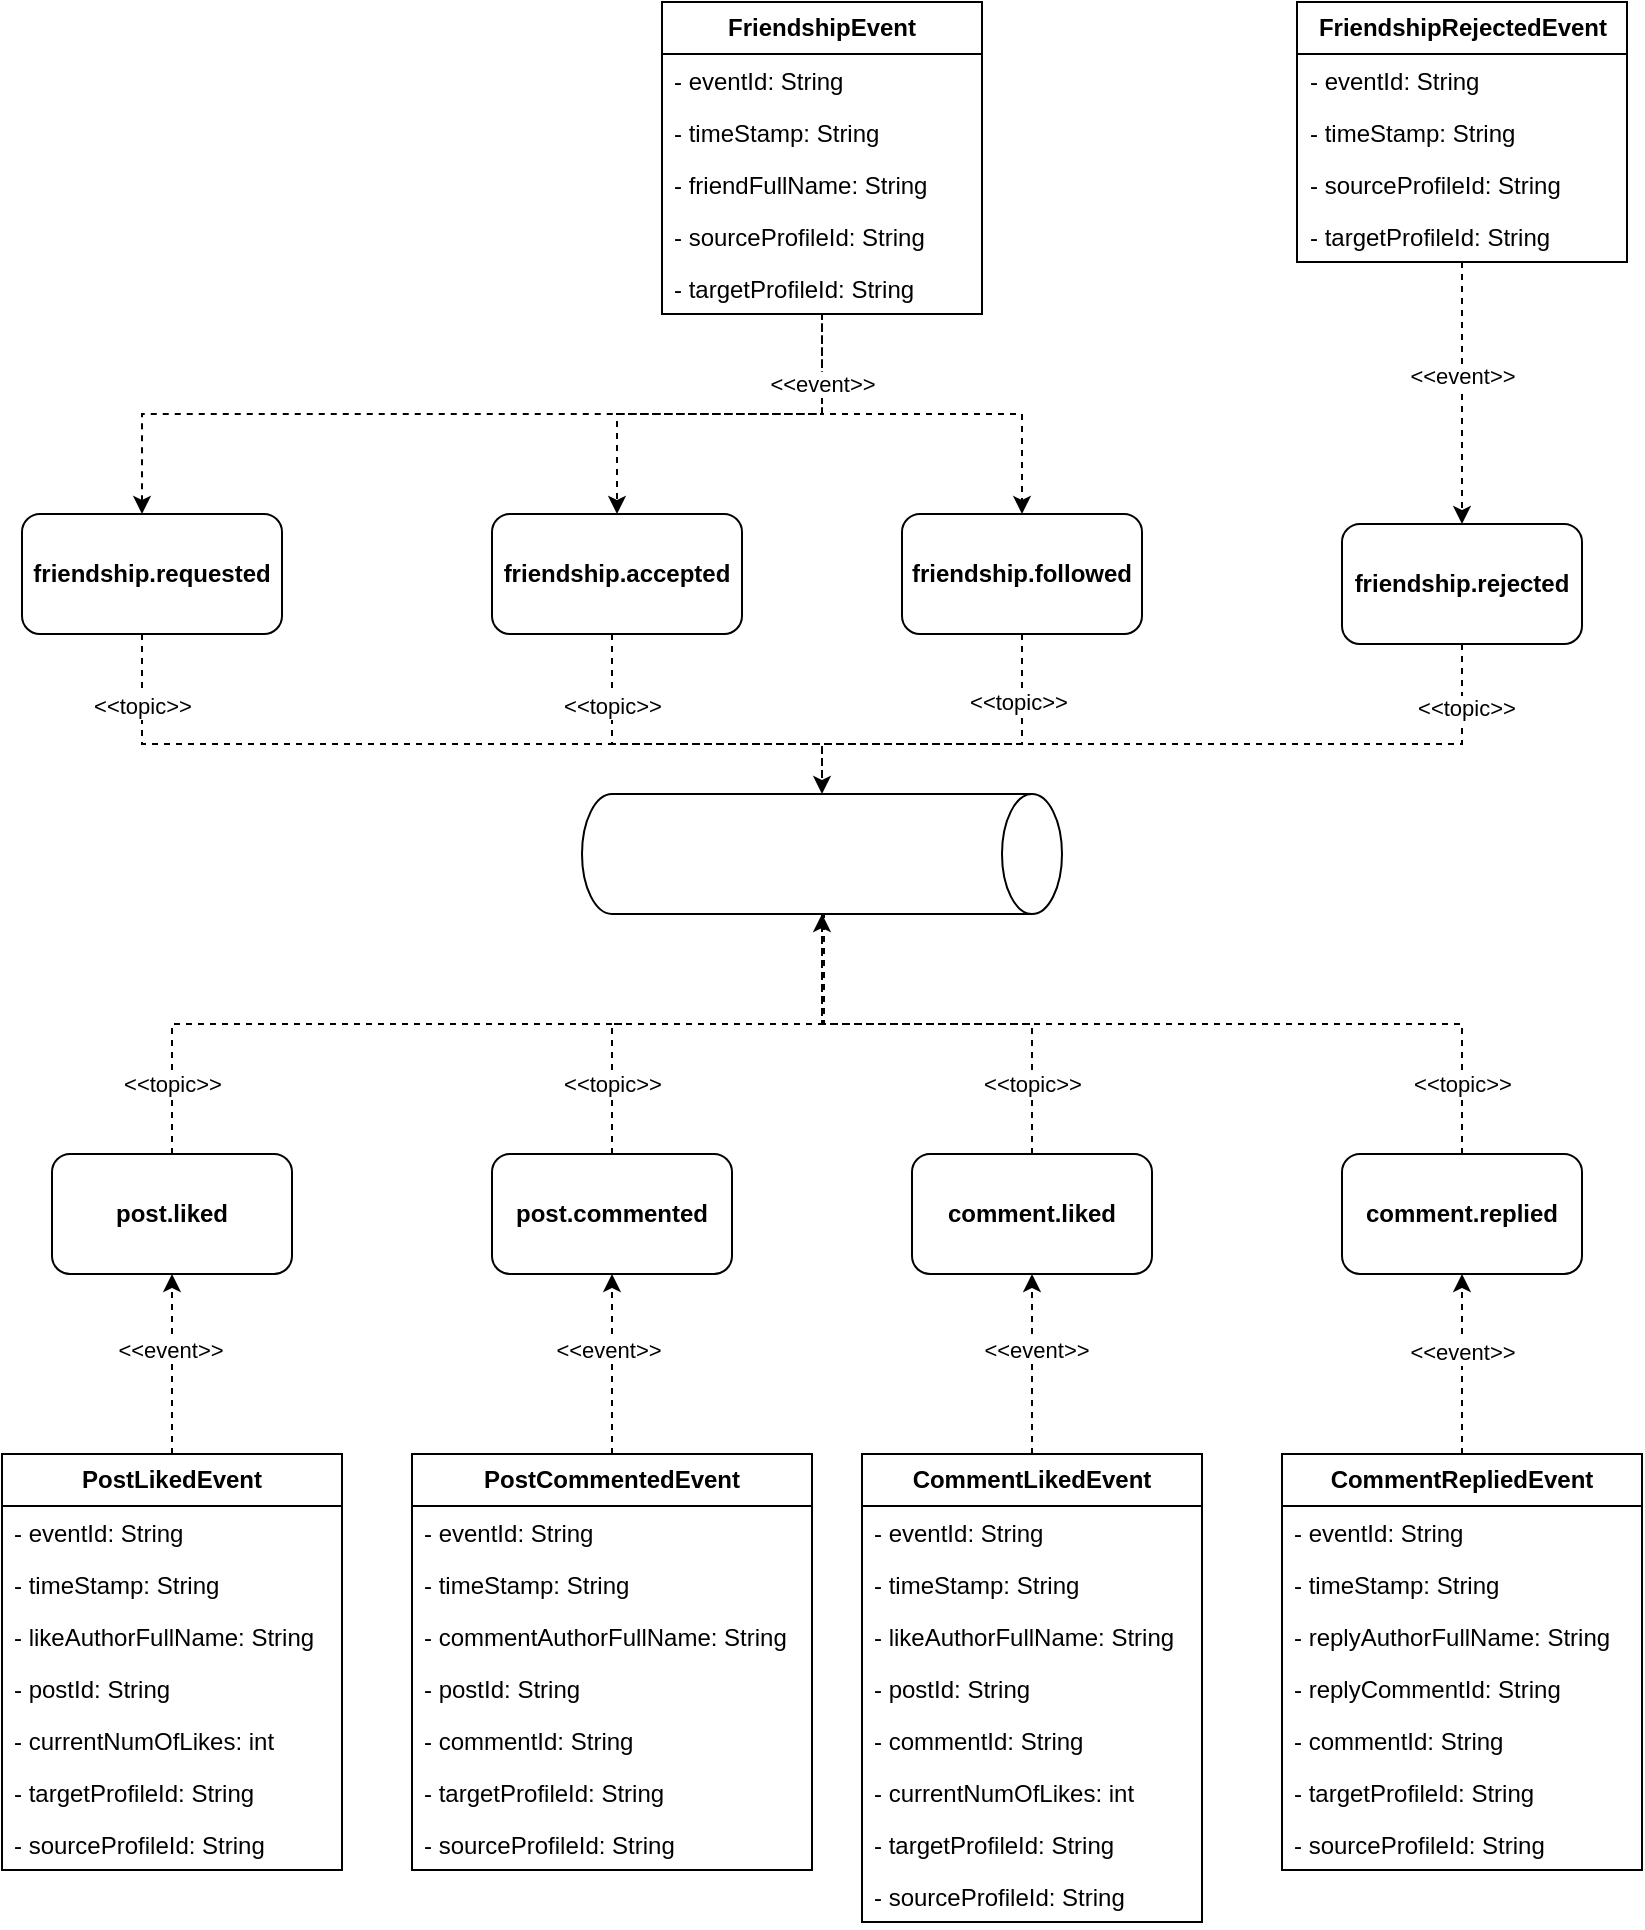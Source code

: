 <mxfile version="24.7.17">
  <diagram name="Page-1" id="SWG2j3Kry0sIT1qbYu7V">
    <mxGraphModel dx="1232" dy="1151" grid="1" gridSize="10" guides="1" tooltips="1" connect="1" arrows="1" fold="1" page="1" pageScale="1" pageWidth="850" pageHeight="1100" math="0" shadow="0">
      <root>
        <mxCell id="0" />
        <mxCell id="1" parent="0" />
        <mxCell id="0Iq2r7-u72RE_xHT1Mbm-3" value="" style="group" parent="1" vertex="1" connectable="0">
          <mxGeometry x="310" y="405" width="240" height="60" as="geometry" />
        </mxCell>
        <mxCell id="0Iq2r7-u72RE_xHT1Mbm-1" value="" style="shape=cylinder3;whiteSpace=wrap;html=1;boundedLbl=1;backgroundOutline=1;size=15;direction=south;" parent="0Iq2r7-u72RE_xHT1Mbm-3" vertex="1">
          <mxGeometry width="240" height="60" as="geometry" />
        </mxCell>
        <mxCell id="0Iq2r7-u72RE_xHT1Mbm-2" value="" style="shape=image;verticalLabelPosition=bottom;labelBackgroundColor=default;verticalAlign=top;aspect=fixed;imageAspect=0;image=https://www.ovhcloud.com/sites/default/files/styles/text_media_horizontal/public/2021-09/ECX-1909_Hero_Kafka_600x400%402x-1.png;" parent="0Iq2r7-u72RE_xHT1Mbm-3" vertex="1">
          <mxGeometry x="50" y="5" width="129.29" height="50" as="geometry" />
        </mxCell>
        <mxCell id="0Iq2r7-u72RE_xHT1Mbm-4" value="&lt;b&gt;post.liked&lt;/b&gt;" style="rounded=1;whiteSpace=wrap;html=1;" parent="1" vertex="1">
          <mxGeometry x="45" y="585" width="120" height="60" as="geometry" />
        </mxCell>
        <mxCell id="0Iq2r7-u72RE_xHT1Mbm-5" value="&lt;b&gt;post.commented&lt;/b&gt;" style="rounded=1;whiteSpace=wrap;html=1;" parent="1" vertex="1">
          <mxGeometry x="265" y="585" width="120" height="60" as="geometry" />
        </mxCell>
        <mxCell id="0Iq2r7-u72RE_xHT1Mbm-6" value="&lt;b&gt;comment.liked&lt;/b&gt;" style="rounded=1;whiteSpace=wrap;html=1;" parent="1" vertex="1">
          <mxGeometry x="475" y="585" width="120" height="60" as="geometry" />
        </mxCell>
        <mxCell id="0Iq2r7-u72RE_xHT1Mbm-7" value="&lt;b&gt;comment.replied&lt;/b&gt;" style="rounded=1;whiteSpace=wrap;html=1;" parent="1" vertex="1">
          <mxGeometry x="690" y="585" width="120" height="60" as="geometry" />
        </mxCell>
        <mxCell id="0Iq2r7-u72RE_xHT1Mbm-100" style="edgeStyle=orthogonalEdgeStyle;rounded=0;orthogonalLoop=1;jettySize=auto;html=1;entryX=0.5;entryY=1;entryDx=0;entryDy=0;endArrow=none;endFill=0;dashed=1;startArrow=classic;startFill=1;" parent="1" source="0Iq2r7-u72RE_xHT1Mbm-8" target="0Iq2r7-u72RE_xHT1Mbm-42" edge="1">
          <mxGeometry relative="1" as="geometry">
            <Array as="points">
              <mxPoint x="90" y="215" />
              <mxPoint x="430" y="215" />
            </Array>
          </mxGeometry>
        </mxCell>
        <mxCell id="0Iq2r7-u72RE_xHT1Mbm-8" value="&lt;b&gt;friendship.requested&lt;/b&gt;" style="rounded=1;whiteSpace=wrap;html=1;" parent="1" vertex="1">
          <mxGeometry x="30" y="265" width="130" height="60" as="geometry" />
        </mxCell>
        <mxCell id="0Iq2r7-u72RE_xHT1Mbm-9" value="&lt;b&gt;friendship.accepted&lt;/b&gt;" style="rounded=1;whiteSpace=wrap;html=1;" parent="1" vertex="1">
          <mxGeometry x="265" y="265" width="125" height="60" as="geometry" />
        </mxCell>
        <mxCell id="0Iq2r7-u72RE_xHT1Mbm-10" value="&lt;b&gt;friendship.followed&lt;/b&gt;" style="rounded=1;whiteSpace=wrap;html=1;" parent="1" vertex="1">
          <mxGeometry x="470" y="265" width="120" height="60" as="geometry" />
        </mxCell>
        <mxCell id="0Iq2r7-u72RE_xHT1Mbm-11" style="edgeStyle=orthogonalEdgeStyle;rounded=0;orthogonalLoop=1;jettySize=auto;html=1;endArrow=none;endFill=0;dashed=1;" parent="1" source="0Iq2r7-u72RE_xHT1Mbm-8" edge="1">
          <mxGeometry relative="1" as="geometry">
            <mxPoint x="430" y="405" as="targetPoint" />
            <Array as="points">
              <mxPoint x="90" y="380" />
              <mxPoint x="430" y="380" />
              <mxPoint x="430" y="405" />
            </Array>
          </mxGeometry>
        </mxCell>
        <mxCell id="0Iq2r7-u72RE_xHT1Mbm-54" value="&amp;lt;&amp;lt;topic&amp;gt;&amp;gt;" style="edgeLabel;html=1;align=center;verticalAlign=middle;resizable=0;points=[];" parent="0Iq2r7-u72RE_xHT1Mbm-11" vertex="1" connectable="0">
          <mxGeometry x="-0.76" y="-2" relative="1" as="geometry">
            <mxPoint x="2" y="-15" as="offset" />
          </mxGeometry>
        </mxCell>
        <mxCell id="0Iq2r7-u72RE_xHT1Mbm-12" style="edgeStyle=orthogonalEdgeStyle;rounded=0;orthogonalLoop=1;jettySize=auto;html=1;entryX=0;entryY=0.5;entryDx=0;entryDy=0;entryPerimeter=0;endArrow=none;endFill=0;dashed=1;" parent="1" source="0Iq2r7-u72RE_xHT1Mbm-9" target="0Iq2r7-u72RE_xHT1Mbm-1" edge="1">
          <mxGeometry relative="1" as="geometry">
            <Array as="points">
              <mxPoint x="325" y="380" />
              <mxPoint x="430" y="380" />
            </Array>
          </mxGeometry>
        </mxCell>
        <mxCell id="0Iq2r7-u72RE_xHT1Mbm-55" value="&amp;lt;&amp;lt;topic&amp;gt;&amp;gt;" style="edgeLabel;html=1;align=center;verticalAlign=middle;resizable=0;points=[];" parent="0Iq2r7-u72RE_xHT1Mbm-12" vertex="1" connectable="0">
          <mxGeometry x="-0.575" y="1" relative="1" as="geometry">
            <mxPoint x="-1" y="-4" as="offset" />
          </mxGeometry>
        </mxCell>
        <mxCell id="0Iq2r7-u72RE_xHT1Mbm-13" style="edgeStyle=orthogonalEdgeStyle;rounded=0;orthogonalLoop=1;jettySize=auto;html=1;entryX=0;entryY=0;entryDx=0;entryDy=15;entryPerimeter=0;endArrow=none;endFill=0;dashed=1;" parent="1" source="0Iq2r7-u72RE_xHT1Mbm-10" target="0Iq2r7-u72RE_xHT1Mbm-1" edge="1">
          <mxGeometry relative="1" as="geometry">
            <Array as="points">
              <mxPoint x="530" y="380" />
              <mxPoint x="430" y="380" />
              <mxPoint x="430" y="405" />
            </Array>
          </mxGeometry>
        </mxCell>
        <mxCell id="0Iq2r7-u72RE_xHT1Mbm-56" value="&amp;lt;&amp;lt;topic&amp;gt;&amp;gt;" style="edgeLabel;html=1;align=center;verticalAlign=middle;resizable=0;points=[];" parent="0Iq2r7-u72RE_xHT1Mbm-13" vertex="1" connectable="0">
          <mxGeometry x="-0.76" y="-2" relative="1" as="geometry">
            <mxPoint as="offset" />
          </mxGeometry>
        </mxCell>
        <mxCell id="0Iq2r7-u72RE_xHT1Mbm-14" style="edgeStyle=orthogonalEdgeStyle;rounded=0;orthogonalLoop=1;jettySize=auto;html=1;endArrow=none;endFill=0;dashed=1;" parent="1" source="0Iq2r7-u72RE_xHT1Mbm-4" edge="1">
          <mxGeometry relative="1" as="geometry">
            <mxPoint x="330" y="520" as="targetPoint" />
            <Array as="points">
              <mxPoint x="105" y="520" />
            </Array>
          </mxGeometry>
        </mxCell>
        <mxCell id="0Iq2r7-u72RE_xHT1Mbm-23" value="&amp;lt;&amp;lt;topic&amp;gt;&amp;gt;" style="edgeLabel;html=1;align=center;verticalAlign=middle;resizable=0;points=[];" parent="0Iq2r7-u72RE_xHT1Mbm-14" vertex="1" connectable="0">
          <mxGeometry x="-0.076" y="1" relative="1" as="geometry">
            <mxPoint x="-69" y="31" as="offset" />
          </mxGeometry>
        </mxCell>
        <mxCell id="0Iq2r7-u72RE_xHT1Mbm-15" style="edgeStyle=orthogonalEdgeStyle;rounded=0;orthogonalLoop=1;jettySize=auto;html=1;endArrow=none;endFill=0;dashed=1;entryX=1;entryY=0.5;entryDx=0;entryDy=0;entryPerimeter=0;" parent="1" source="0Iq2r7-u72RE_xHT1Mbm-5" target="0Iq2r7-u72RE_xHT1Mbm-1" edge="1">
          <mxGeometry relative="1" as="geometry">
            <mxPoint x="420" y="470" as="targetPoint" />
            <Array as="points">
              <mxPoint x="325" y="520" />
              <mxPoint x="430" y="520" />
            </Array>
          </mxGeometry>
        </mxCell>
        <mxCell id="0Iq2r7-u72RE_xHT1Mbm-26" value="&amp;lt;&amp;lt;topic&amp;gt;&amp;gt;" style="edgeLabel;html=1;align=center;verticalAlign=middle;resizable=0;points=[];" parent="0Iq2r7-u72RE_xHT1Mbm-15" vertex="1" connectable="0">
          <mxGeometry x="-0.012" y="-3" relative="1" as="geometry">
            <mxPoint x="-46" y="27" as="offset" />
          </mxGeometry>
        </mxCell>
        <mxCell id="0Iq2r7-u72RE_xHT1Mbm-16" style="edgeStyle=orthogonalEdgeStyle;rounded=0;orthogonalLoop=1;jettySize=auto;html=1;endArrow=none;endFill=0;dashed=1;" parent="1" source="0Iq2r7-u72RE_xHT1Mbm-6" edge="1">
          <mxGeometry relative="1" as="geometry">
            <mxPoint x="430" y="465" as="targetPoint" />
            <Array as="points">
              <mxPoint x="535" y="520" />
              <mxPoint x="431" y="520" />
            </Array>
          </mxGeometry>
        </mxCell>
        <mxCell id="0Iq2r7-u72RE_xHT1Mbm-27" value="&amp;lt;&amp;lt;topic&amp;gt;&amp;gt;" style="edgeLabel;html=1;align=center;verticalAlign=middle;resizable=0;points=[];" parent="0Iq2r7-u72RE_xHT1Mbm-16" vertex="1" connectable="0">
          <mxGeometry x="-0.185" y="1" relative="1" as="geometry">
            <mxPoint x="26" y="29" as="offset" />
          </mxGeometry>
        </mxCell>
        <mxCell id="0Iq2r7-u72RE_xHT1Mbm-17" style="edgeStyle=orthogonalEdgeStyle;rounded=0;orthogonalLoop=1;jettySize=auto;html=1;entryX=1;entryY=0.5;entryDx=0;entryDy=0;entryPerimeter=0;endArrow=classic;endFill=1;dashed=1;" parent="1" source="0Iq2r7-u72RE_xHT1Mbm-7" target="0Iq2r7-u72RE_xHT1Mbm-1" edge="1">
          <mxGeometry relative="1" as="geometry">
            <Array as="points">
              <mxPoint x="750" y="520" />
              <mxPoint x="430" y="520" />
            </Array>
          </mxGeometry>
        </mxCell>
        <mxCell id="0Iq2r7-u72RE_xHT1Mbm-29" value="&amp;lt;&amp;lt;topic&amp;gt;&amp;gt;" style="edgeLabel;html=1;align=center;verticalAlign=middle;resizable=0;points=[];" parent="0Iq2r7-u72RE_xHT1Mbm-17" vertex="1" connectable="0">
          <mxGeometry x="0.123" y="-3" relative="1" as="geometry">
            <mxPoint x="182" y="33" as="offset" />
          </mxGeometry>
        </mxCell>
        <mxCell id="0Iq2r7-u72RE_xHT1Mbm-83" style="edgeStyle=orthogonalEdgeStyle;rounded=0;orthogonalLoop=1;jettySize=auto;html=1;entryX=0.5;entryY=1;entryDx=0;entryDy=0;dashed=1;" parent="1" source="0Iq2r7-u72RE_xHT1Mbm-18" target="0Iq2r7-u72RE_xHT1Mbm-4" edge="1">
          <mxGeometry relative="1" as="geometry" />
        </mxCell>
        <mxCell id="0Iq2r7-u72RE_xHT1Mbm-107" value="&amp;lt;&amp;lt;event&amp;gt;&amp;gt;" style="edgeLabel;html=1;align=center;verticalAlign=middle;resizable=0;points=[];" parent="0Iq2r7-u72RE_xHT1Mbm-83" vertex="1" connectable="0">
          <mxGeometry x="0.156" y="1" relative="1" as="geometry">
            <mxPoint as="offset" />
          </mxGeometry>
        </mxCell>
        <object label="&lt;b&gt;PostLikedEvent&lt;/b&gt;" id="0Iq2r7-u72RE_xHT1Mbm-18">
          <mxCell style="swimlane;fontStyle=0;childLayout=stackLayout;horizontal=1;startSize=26;fillColor=none;horizontalStack=0;resizeParent=1;resizeParentMax=0;resizeLast=0;collapsible=1;marginBottom=0;whiteSpace=wrap;html=1;points=[[0,0,0,0,0],[0,0.25,0,0,0],[0,0.5,0,0,0],[0,0.75,0,0,0],[0,1,0,0,0],[0.25,0,0,0,0],[0.25,1,0,0,0],[0.5,0,0,0,0],[0.5,1,0,0,0],[0.75,0,0,0,0],[0.75,1,0,0,0],[1,0,0,0,0],[1,0.25,0,0,0],[1,0.5,0,0,0],[1,0.75,0,0,0],[1,1,0,0,0]];" parent="1" vertex="1">
            <mxGeometry x="20" y="735" width="170" height="208" as="geometry">
              <mxRectangle x="130" y="570" width="120" height="30" as="alternateBounds" />
            </mxGeometry>
          </mxCell>
        </object>
        <mxCell id="0Iq2r7-u72RE_xHT1Mbm-19" value="- eventId: String" style="text;strokeColor=none;fillColor=none;align=left;verticalAlign=top;spacingLeft=4;spacingRight=4;overflow=hidden;rotatable=0;points=[[0,0.5],[1,0.5]];portConstraint=eastwest;whiteSpace=wrap;html=1;" parent="0Iq2r7-u72RE_xHT1Mbm-18" vertex="1">
          <mxGeometry y="26" width="170" height="26" as="geometry" />
        </mxCell>
        <mxCell id="0Iq2r7-u72RE_xHT1Mbm-74" value="- timeStamp: String" style="text;strokeColor=none;fillColor=none;align=left;verticalAlign=top;spacingLeft=4;spacingRight=4;overflow=hidden;rotatable=0;points=[[0,0.5],[1,0.5]];portConstraint=eastwest;whiteSpace=wrap;html=1;" parent="0Iq2r7-u72RE_xHT1Mbm-18" vertex="1">
          <mxGeometry y="52" width="170" height="26" as="geometry" />
        </mxCell>
        <mxCell id="0Iq2r7-u72RE_xHT1Mbm-20" value="- likeAuthorFullName: String" style="text;strokeColor=none;fillColor=none;align=left;verticalAlign=top;spacingLeft=4;spacingRight=4;overflow=hidden;rotatable=0;points=[[0,0.5],[1,0.5]];portConstraint=eastwest;whiteSpace=wrap;html=1;" parent="0Iq2r7-u72RE_xHT1Mbm-18" vertex="1">
          <mxGeometry y="78" width="170" height="26" as="geometry" />
        </mxCell>
        <mxCell id="0Iq2r7-u72RE_xHT1Mbm-21" value="- postId: String" style="text;strokeColor=none;fillColor=none;align=left;verticalAlign=top;spacingLeft=4;spacingRight=4;overflow=hidden;rotatable=0;points=[[0,0.5],[1,0.5]];portConstraint=eastwest;whiteSpace=wrap;html=1;" parent="0Iq2r7-u72RE_xHT1Mbm-18" vertex="1">
          <mxGeometry y="104" width="170" height="26" as="geometry" />
        </mxCell>
        <mxCell id="0Iq2r7-u72RE_xHT1Mbm-68" value="- currentNumOfLikes: int" style="text;strokeColor=none;fillColor=none;align=left;verticalAlign=top;spacingLeft=4;spacingRight=4;overflow=hidden;rotatable=0;points=[[0,0.5],[1,0.5]];portConstraint=eastwest;whiteSpace=wrap;html=1;" parent="0Iq2r7-u72RE_xHT1Mbm-18" vertex="1">
          <mxGeometry y="130" width="170" height="26" as="geometry" />
        </mxCell>
        <mxCell id="0Iq2r7-u72RE_xHT1Mbm-93" value="- targetProfileId: String" style="text;strokeColor=none;fillColor=none;align=left;verticalAlign=top;spacingLeft=4;spacingRight=4;overflow=hidden;rotatable=0;points=[[0,0.5],[1,0.5]];portConstraint=eastwest;whiteSpace=wrap;html=1;" parent="0Iq2r7-u72RE_xHT1Mbm-18" vertex="1">
          <mxGeometry y="156" width="170" height="26" as="geometry" />
        </mxCell>
        <mxCell id="KRW-J1CEuCVq8DSH6Rxf-1" value="- sourceProfileId: String" style="text;strokeColor=none;fillColor=none;align=left;verticalAlign=top;spacingLeft=4;spacingRight=4;overflow=hidden;rotatable=0;points=[[0,0.5],[1,0.5]];portConstraint=eastwest;whiteSpace=wrap;html=1;" parent="0Iq2r7-u72RE_xHT1Mbm-18" vertex="1">
          <mxGeometry y="182" width="170" height="26" as="geometry" />
        </mxCell>
        <mxCell id="0Iq2r7-u72RE_xHT1Mbm-84" style="edgeStyle=orthogonalEdgeStyle;rounded=0;orthogonalLoop=1;jettySize=auto;html=1;entryX=0.5;entryY=1;entryDx=0;entryDy=0;dashed=1;" parent="1" source="0Iq2r7-u72RE_xHT1Mbm-30" target="0Iq2r7-u72RE_xHT1Mbm-5" edge="1">
          <mxGeometry relative="1" as="geometry" />
        </mxCell>
        <mxCell id="0Iq2r7-u72RE_xHT1Mbm-108" value="&amp;lt;&amp;lt;event&amp;gt;&amp;gt;" style="edgeLabel;html=1;align=center;verticalAlign=middle;resizable=0;points=[];" parent="0Iq2r7-u72RE_xHT1Mbm-84" vertex="1" connectable="0">
          <mxGeometry x="0.156" y="2" relative="1" as="geometry">
            <mxPoint as="offset" />
          </mxGeometry>
        </mxCell>
        <mxCell id="0Iq2r7-u72RE_xHT1Mbm-30" value="&lt;b&gt;PostCommentedEvent&lt;/b&gt;" style="swimlane;fontStyle=0;childLayout=stackLayout;horizontal=1;startSize=26;fillColor=none;horizontalStack=0;resizeParent=1;resizeParentMax=0;resizeLast=0;collapsible=1;marginBottom=0;whiteSpace=wrap;html=1;" parent="1" vertex="1">
          <mxGeometry x="225" y="735" width="200" height="208" as="geometry" />
        </mxCell>
        <mxCell id="0Iq2r7-u72RE_xHT1Mbm-31" value="- eventId: String" style="text;strokeColor=none;fillColor=none;align=left;verticalAlign=top;spacingLeft=4;spacingRight=4;overflow=hidden;rotatable=0;points=[[0,0.5],[1,0.5]];portConstraint=eastwest;whiteSpace=wrap;html=1;" parent="0Iq2r7-u72RE_xHT1Mbm-30" vertex="1">
          <mxGeometry y="26" width="200" height="26" as="geometry" />
        </mxCell>
        <mxCell id="0Iq2r7-u72RE_xHT1Mbm-76" value="- timeStamp: String" style="text;strokeColor=none;fillColor=none;align=left;verticalAlign=top;spacingLeft=4;spacingRight=4;overflow=hidden;rotatable=0;points=[[0,0.5],[1,0.5]];portConstraint=eastwest;whiteSpace=wrap;html=1;" parent="0Iq2r7-u72RE_xHT1Mbm-30" vertex="1">
          <mxGeometry y="52" width="200" height="26" as="geometry" />
        </mxCell>
        <mxCell id="0Iq2r7-u72RE_xHT1Mbm-32" value="- commentAuthorFullName: String" style="text;strokeColor=none;fillColor=none;align=left;verticalAlign=top;spacingLeft=4;spacingRight=4;overflow=hidden;rotatable=0;points=[[0,0.5],[1,0.5]];portConstraint=eastwest;whiteSpace=wrap;html=1;" parent="0Iq2r7-u72RE_xHT1Mbm-30" vertex="1">
          <mxGeometry y="78" width="200" height="26" as="geometry" />
        </mxCell>
        <mxCell id="0Iq2r7-u72RE_xHT1Mbm-70" value="- postId: String" style="text;strokeColor=none;fillColor=none;align=left;verticalAlign=top;spacingLeft=4;spacingRight=4;overflow=hidden;rotatable=0;points=[[0,0.5],[1,0.5]];portConstraint=eastwest;whiteSpace=wrap;html=1;" parent="0Iq2r7-u72RE_xHT1Mbm-30" vertex="1">
          <mxGeometry y="104" width="200" height="26" as="geometry" />
        </mxCell>
        <mxCell id="0Iq2r7-u72RE_xHT1Mbm-33" value="- commentId: String" style="text;strokeColor=none;fillColor=none;align=left;verticalAlign=top;spacingLeft=4;spacingRight=4;overflow=hidden;rotatable=0;points=[[0,0.5],[1,0.5]];portConstraint=eastwest;whiteSpace=wrap;html=1;" parent="0Iq2r7-u72RE_xHT1Mbm-30" vertex="1">
          <mxGeometry y="130" width="200" height="26" as="geometry" />
        </mxCell>
        <mxCell id="0Iq2r7-u72RE_xHT1Mbm-94" value="- targetProfileId: String" style="text;strokeColor=none;fillColor=none;align=left;verticalAlign=top;spacingLeft=4;spacingRight=4;overflow=hidden;rotatable=0;points=[[0,0.5],[1,0.5]];portConstraint=eastwest;whiteSpace=wrap;html=1;" parent="0Iq2r7-u72RE_xHT1Mbm-30" vertex="1">
          <mxGeometry y="156" width="200" height="26" as="geometry" />
        </mxCell>
        <mxCell id="KRW-J1CEuCVq8DSH6Rxf-2" value="- sourceProfileId: String" style="text;strokeColor=none;fillColor=none;align=left;verticalAlign=top;spacingLeft=4;spacingRight=4;overflow=hidden;rotatable=0;points=[[0,0.5],[1,0.5]];portConstraint=eastwest;whiteSpace=wrap;html=1;" parent="0Iq2r7-u72RE_xHT1Mbm-30" vertex="1">
          <mxGeometry y="182" width="200" height="26" as="geometry" />
        </mxCell>
        <mxCell id="0Iq2r7-u72RE_xHT1Mbm-87" style="edgeStyle=orthogonalEdgeStyle;rounded=0;orthogonalLoop=1;jettySize=auto;html=1;entryX=0.5;entryY=1;entryDx=0;entryDy=0;dashed=1;" parent="1" source="0Iq2r7-u72RE_xHT1Mbm-34" target="0Iq2r7-u72RE_xHT1Mbm-6" edge="1">
          <mxGeometry relative="1" as="geometry" />
        </mxCell>
        <mxCell id="0Iq2r7-u72RE_xHT1Mbm-109" value="&amp;lt;&amp;lt;event&amp;gt;&amp;gt;" style="edgeLabel;html=1;align=center;verticalAlign=middle;resizable=0;points=[];" parent="0Iq2r7-u72RE_xHT1Mbm-87" vertex="1" connectable="0">
          <mxGeometry x="0.156" y="-2" relative="1" as="geometry">
            <mxPoint as="offset" />
          </mxGeometry>
        </mxCell>
        <mxCell id="0Iq2r7-u72RE_xHT1Mbm-34" value="&lt;b&gt;CommentLikedEvent&lt;/b&gt;" style="swimlane;fontStyle=0;childLayout=stackLayout;horizontal=1;startSize=26;fillColor=none;horizontalStack=0;resizeParent=1;resizeParentMax=0;resizeLast=0;collapsible=1;marginBottom=0;whiteSpace=wrap;html=1;" parent="1" vertex="1">
          <mxGeometry x="450" y="735" width="170" height="234" as="geometry" />
        </mxCell>
        <mxCell id="0Iq2r7-u72RE_xHT1Mbm-35" value="- eventId: String" style="text;strokeColor=none;fillColor=none;align=left;verticalAlign=top;spacingLeft=4;spacingRight=4;overflow=hidden;rotatable=0;points=[[0,0.5],[1,0.5]];portConstraint=eastwest;whiteSpace=wrap;html=1;" parent="0Iq2r7-u72RE_xHT1Mbm-34" vertex="1">
          <mxGeometry y="26" width="170" height="26" as="geometry" />
        </mxCell>
        <mxCell id="0Iq2r7-u72RE_xHT1Mbm-77" value="- timeStamp: String" style="text;strokeColor=none;fillColor=none;align=left;verticalAlign=top;spacingLeft=4;spacingRight=4;overflow=hidden;rotatable=0;points=[[0,0.5],[1,0.5]];portConstraint=eastwest;whiteSpace=wrap;html=1;" parent="0Iq2r7-u72RE_xHT1Mbm-34" vertex="1">
          <mxGeometry y="52" width="170" height="26" as="geometry" />
        </mxCell>
        <mxCell id="0Iq2r7-u72RE_xHT1Mbm-36" value="- likeAuthorFullName: String" style="text;strokeColor=none;fillColor=none;align=left;verticalAlign=top;spacingLeft=4;spacingRight=4;overflow=hidden;rotatable=0;points=[[0,0.5],[1,0.5]];portConstraint=eastwest;whiteSpace=wrap;html=1;" parent="0Iq2r7-u72RE_xHT1Mbm-34" vertex="1">
          <mxGeometry y="78" width="170" height="26" as="geometry" />
        </mxCell>
        <mxCell id="0Iq2r7-u72RE_xHT1Mbm-72" value="- postId: String" style="text;strokeColor=none;fillColor=none;align=left;verticalAlign=top;spacingLeft=4;spacingRight=4;overflow=hidden;rotatable=0;points=[[0,0.5],[1,0.5]];portConstraint=eastwest;whiteSpace=wrap;html=1;" parent="0Iq2r7-u72RE_xHT1Mbm-34" vertex="1">
          <mxGeometry y="104" width="170" height="26" as="geometry" />
        </mxCell>
        <mxCell id="0Iq2r7-u72RE_xHT1Mbm-37" value="- commentId: String" style="text;strokeColor=none;fillColor=none;align=left;verticalAlign=top;spacingLeft=4;spacingRight=4;overflow=hidden;rotatable=0;points=[[0,0.5],[1,0.5]];portConstraint=eastwest;whiteSpace=wrap;html=1;" parent="0Iq2r7-u72RE_xHT1Mbm-34" vertex="1">
          <mxGeometry y="130" width="170" height="26" as="geometry" />
        </mxCell>
        <mxCell id="0Iq2r7-u72RE_xHT1Mbm-73" value="- currentNumOfLikes: int" style="text;strokeColor=none;fillColor=none;align=left;verticalAlign=top;spacingLeft=4;spacingRight=4;overflow=hidden;rotatable=0;points=[[0,0.5],[1,0.5]];portConstraint=eastwest;whiteSpace=wrap;html=1;" parent="0Iq2r7-u72RE_xHT1Mbm-34" vertex="1">
          <mxGeometry y="156" width="170" height="26" as="geometry" />
        </mxCell>
        <mxCell id="0Iq2r7-u72RE_xHT1Mbm-95" value="- targetProfileId: String" style="text;strokeColor=none;fillColor=none;align=left;verticalAlign=top;spacingLeft=4;spacingRight=4;overflow=hidden;rotatable=0;points=[[0,0.5],[1,0.5]];portConstraint=eastwest;whiteSpace=wrap;html=1;" parent="0Iq2r7-u72RE_xHT1Mbm-34" vertex="1">
          <mxGeometry y="182" width="170" height="26" as="geometry" />
        </mxCell>
        <mxCell id="KRW-J1CEuCVq8DSH6Rxf-3" value="- sourceProfileId: String" style="text;strokeColor=none;fillColor=none;align=left;verticalAlign=top;spacingLeft=4;spacingRight=4;overflow=hidden;rotatable=0;points=[[0,0.5],[1,0.5]];portConstraint=eastwest;whiteSpace=wrap;html=1;" parent="0Iq2r7-u72RE_xHT1Mbm-34" vertex="1">
          <mxGeometry y="208" width="170" height="26" as="geometry" />
        </mxCell>
        <mxCell id="0Iq2r7-u72RE_xHT1Mbm-86" style="edgeStyle=orthogonalEdgeStyle;rounded=0;orthogonalLoop=1;jettySize=auto;html=1;entryX=0.5;entryY=1;entryDx=0;entryDy=0;dashed=1;" parent="1" source="0Iq2r7-u72RE_xHT1Mbm-38" target="0Iq2r7-u72RE_xHT1Mbm-7" edge="1">
          <mxGeometry relative="1" as="geometry" />
        </mxCell>
        <mxCell id="0Iq2r7-u72RE_xHT1Mbm-110" value="&amp;lt;&amp;lt;event&amp;gt;&amp;gt;" style="edgeLabel;html=1;align=center;verticalAlign=middle;resizable=0;points=[];" parent="0Iq2r7-u72RE_xHT1Mbm-86" vertex="1" connectable="0">
          <mxGeometry x="0.133" relative="1" as="geometry">
            <mxPoint as="offset" />
          </mxGeometry>
        </mxCell>
        <mxCell id="0Iq2r7-u72RE_xHT1Mbm-38" value="&lt;b&gt;CommentRepliedEvent&lt;/b&gt;" style="swimlane;fontStyle=0;childLayout=stackLayout;horizontal=1;startSize=26;fillColor=none;horizontalStack=0;resizeParent=1;resizeParentMax=0;resizeLast=0;collapsible=1;marginBottom=0;whiteSpace=wrap;html=1;" parent="1" vertex="1">
          <mxGeometry x="660" y="735" width="180" height="208" as="geometry" />
        </mxCell>
        <mxCell id="0Iq2r7-u72RE_xHT1Mbm-39" value="- eventId: String" style="text;strokeColor=none;fillColor=none;align=left;verticalAlign=top;spacingLeft=4;spacingRight=4;overflow=hidden;rotatable=0;points=[[0,0.5],[1,0.5]];portConstraint=eastwest;whiteSpace=wrap;html=1;" parent="0Iq2r7-u72RE_xHT1Mbm-38" vertex="1">
          <mxGeometry y="26" width="180" height="26" as="geometry" />
        </mxCell>
        <mxCell id="0Iq2r7-u72RE_xHT1Mbm-82" value="- timeStamp: String" style="text;strokeColor=none;fillColor=none;align=left;verticalAlign=top;spacingLeft=4;spacingRight=4;overflow=hidden;rotatable=0;points=[[0,0.5],[1,0.5]];portConstraint=eastwest;whiteSpace=wrap;html=1;" parent="0Iq2r7-u72RE_xHT1Mbm-38" vertex="1">
          <mxGeometry y="52" width="180" height="26" as="geometry" />
        </mxCell>
        <mxCell id="0Iq2r7-u72RE_xHT1Mbm-40" value="- replyAuthorFullName: String" style="text;strokeColor=none;fillColor=none;align=left;verticalAlign=top;spacingLeft=4;spacingRight=4;overflow=hidden;rotatable=0;points=[[0,0.5],[1,0.5]];portConstraint=eastwest;whiteSpace=wrap;html=1;" parent="0Iq2r7-u72RE_xHT1Mbm-38" vertex="1">
          <mxGeometry y="78" width="180" height="26" as="geometry" />
        </mxCell>
        <mxCell id="0Iq2r7-u72RE_xHT1Mbm-41" value="- replyCommentId: String" style="text;strokeColor=none;fillColor=none;align=left;verticalAlign=top;spacingLeft=4;spacingRight=4;overflow=hidden;rotatable=0;points=[[0,0.5],[1,0.5]];portConstraint=eastwest;whiteSpace=wrap;html=1;" parent="0Iq2r7-u72RE_xHT1Mbm-38" vertex="1">
          <mxGeometry y="104" width="180" height="26" as="geometry" />
        </mxCell>
        <mxCell id="0Iq2r7-u72RE_xHT1Mbm-81" value="- commentId: String" style="text;strokeColor=none;fillColor=none;align=left;verticalAlign=top;spacingLeft=4;spacingRight=4;overflow=hidden;rotatable=0;points=[[0,0.5],[1,0.5]];portConstraint=eastwest;whiteSpace=wrap;html=1;" parent="0Iq2r7-u72RE_xHT1Mbm-38" vertex="1">
          <mxGeometry y="130" width="180" height="26" as="geometry" />
        </mxCell>
        <mxCell id="0Iq2r7-u72RE_xHT1Mbm-96" value="- targetProfileId: String" style="text;strokeColor=none;fillColor=none;align=left;verticalAlign=top;spacingLeft=4;spacingRight=4;overflow=hidden;rotatable=0;points=[[0,0.5],[1,0.5]];portConstraint=eastwest;whiteSpace=wrap;html=1;" parent="0Iq2r7-u72RE_xHT1Mbm-38" vertex="1">
          <mxGeometry y="156" width="180" height="26" as="geometry" />
        </mxCell>
        <mxCell id="KRW-J1CEuCVq8DSH6Rxf-4" value="- sourceProfileId: String" style="text;strokeColor=none;fillColor=none;align=left;verticalAlign=top;spacingLeft=4;spacingRight=4;overflow=hidden;rotatable=0;points=[[0,0.5],[1,0.5]];portConstraint=eastwest;whiteSpace=wrap;html=1;" parent="0Iq2r7-u72RE_xHT1Mbm-38" vertex="1">
          <mxGeometry y="182" width="180" height="26" as="geometry" />
        </mxCell>
        <mxCell id="0Iq2r7-u72RE_xHT1Mbm-102" style="edgeStyle=orthogonalEdgeStyle;rounded=0;orthogonalLoop=1;jettySize=auto;html=1;entryX=0.5;entryY=0;entryDx=0;entryDy=0;dashed=1;endArrow=classic;endFill=1;" parent="1" source="0Iq2r7-u72RE_xHT1Mbm-42" target="0Iq2r7-u72RE_xHT1Mbm-9" edge="1">
          <mxGeometry relative="1" as="geometry" />
        </mxCell>
        <mxCell id="0Iq2r7-u72RE_xHT1Mbm-105" style="edgeStyle=orthogonalEdgeStyle;rounded=0;orthogonalLoop=1;jettySize=auto;html=1;entryX=0.5;entryY=0;entryDx=0;entryDy=0;dashed=1;" parent="1" source="0Iq2r7-u72RE_xHT1Mbm-42" target="0Iq2r7-u72RE_xHT1Mbm-10" edge="1">
          <mxGeometry relative="1" as="geometry">
            <Array as="points">
              <mxPoint x="430" y="215" />
              <mxPoint x="530" y="215" />
            </Array>
          </mxGeometry>
        </mxCell>
        <mxCell id="0Iq2r7-u72RE_xHT1Mbm-106" value="&amp;lt;&amp;lt;event&amp;gt;&amp;gt;" style="edgeLabel;html=1;align=center;verticalAlign=middle;resizable=0;points=[];" parent="0Iq2r7-u72RE_xHT1Mbm-105" vertex="1" connectable="0">
          <mxGeometry x="-0.913" y="-4" relative="1" as="geometry">
            <mxPoint x="4" y="26" as="offset" />
          </mxGeometry>
        </mxCell>
        <mxCell id="0Iq2r7-u72RE_xHT1Mbm-42" value="&lt;b&gt;FriendshipEvent&lt;/b&gt;" style="swimlane;fontStyle=0;childLayout=stackLayout;horizontal=1;startSize=26;fillColor=none;horizontalStack=0;resizeParent=1;resizeParentMax=0;resizeLast=0;collapsible=1;marginBottom=0;whiteSpace=wrap;html=1;" parent="1" vertex="1">
          <mxGeometry x="350" y="9" width="160" height="156" as="geometry" />
        </mxCell>
        <mxCell id="0Iq2r7-u72RE_xHT1Mbm-43" value="- eventId: String&lt;span style=&quot;white-space: pre;&quot;&gt;&#x9;&lt;/span&gt;" style="text;strokeColor=none;fillColor=none;align=left;verticalAlign=top;spacingLeft=4;spacingRight=4;overflow=hidden;rotatable=0;points=[[0,0.5],[1,0.5]];portConstraint=eastwest;whiteSpace=wrap;html=1;" parent="0Iq2r7-u72RE_xHT1Mbm-42" vertex="1">
          <mxGeometry y="26" width="160" height="26" as="geometry" />
        </mxCell>
        <mxCell id="0Iq2r7-u72RE_xHT1Mbm-44" value="- timeStamp: String" style="text;strokeColor=none;fillColor=none;align=left;verticalAlign=top;spacingLeft=4;spacingRight=4;overflow=hidden;rotatable=0;points=[[0,0.5],[1,0.5]];portConstraint=eastwest;whiteSpace=wrap;html=1;" parent="0Iq2r7-u72RE_xHT1Mbm-42" vertex="1">
          <mxGeometry y="52" width="160" height="26" as="geometry" />
        </mxCell>
        <mxCell id="0Iq2r7-u72RE_xHT1Mbm-45" value="- friendFullName: String" style="text;strokeColor=none;fillColor=none;align=left;verticalAlign=top;spacingLeft=4;spacingRight=4;overflow=hidden;rotatable=0;points=[[0,0.5],[1,0.5]];portConstraint=eastwest;whiteSpace=wrap;html=1;" parent="0Iq2r7-u72RE_xHT1Mbm-42" vertex="1">
          <mxGeometry y="78" width="160" height="26" as="geometry" />
        </mxCell>
        <mxCell id="0Iq2r7-u72RE_xHT1Mbm-120" value="- sourceProfileId: String" style="text;strokeColor=none;fillColor=none;align=left;verticalAlign=top;spacingLeft=4;spacingRight=4;overflow=hidden;rotatable=0;points=[[0,0.5],[1,0.5]];portConstraint=eastwest;whiteSpace=wrap;html=1;" parent="0Iq2r7-u72RE_xHT1Mbm-42" vertex="1">
          <mxGeometry y="104" width="160" height="26" as="geometry" />
        </mxCell>
        <mxCell id="0Iq2r7-u72RE_xHT1Mbm-97" value="- targetProfileId: String" style="text;strokeColor=none;fillColor=none;align=left;verticalAlign=top;spacingLeft=4;spacingRight=4;overflow=hidden;rotatable=0;points=[[0,0.5],[1,0.5]];portConstraint=eastwest;whiteSpace=wrap;html=1;" parent="0Iq2r7-u72RE_xHT1Mbm-42" vertex="1">
          <mxGeometry y="130" width="160" height="26" as="geometry" />
        </mxCell>
        <mxCell id="0Iq2r7-u72RE_xHT1Mbm-112" value="&lt;b&gt;friendship.rejected&lt;/b&gt;" style="rounded=1;whiteSpace=wrap;html=1;" parent="1" vertex="1">
          <mxGeometry x="690" y="270" width="120" height="60" as="geometry" />
        </mxCell>
        <mxCell id="0Iq2r7-u72RE_xHT1Mbm-114" style="edgeStyle=orthogonalEdgeStyle;rounded=0;orthogonalLoop=1;jettySize=auto;html=1;entryX=0;entryY=0.5;entryDx=0;entryDy=0;entryPerimeter=0;dashed=1;" parent="1" source="0Iq2r7-u72RE_xHT1Mbm-112" target="0Iq2r7-u72RE_xHT1Mbm-1" edge="1">
          <mxGeometry relative="1" as="geometry">
            <Array as="points">
              <mxPoint x="750" y="380" />
              <mxPoint x="430" y="380" />
            </Array>
          </mxGeometry>
        </mxCell>
        <mxCell id="0Iq2r7-u72RE_xHT1Mbm-119" value="&amp;lt;&amp;lt;topic&amp;gt;&amp;gt;" style="edgeLabel;html=1;align=center;verticalAlign=middle;resizable=0;points=[];" parent="0Iq2r7-u72RE_xHT1Mbm-114" vertex="1" connectable="0">
          <mxGeometry x="-0.838" y="2" relative="1" as="geometry">
            <mxPoint as="offset" />
          </mxGeometry>
        </mxCell>
        <mxCell id="0Iq2r7-u72RE_xHT1Mbm-122" style="edgeStyle=orthogonalEdgeStyle;rounded=0;orthogonalLoop=1;jettySize=auto;html=1;entryX=0.5;entryY=0;entryDx=0;entryDy=0;dashed=1;" parent="1" source="0Iq2r7-u72RE_xHT1Mbm-115" target="0Iq2r7-u72RE_xHT1Mbm-112" edge="1">
          <mxGeometry relative="1" as="geometry" />
        </mxCell>
        <mxCell id="0Iq2r7-u72RE_xHT1Mbm-125" value="&amp;lt;&amp;lt;event&amp;gt;&amp;gt;" style="edgeLabel;html=1;align=center;verticalAlign=middle;resizable=0;points=[];" parent="0Iq2r7-u72RE_xHT1Mbm-122" vertex="1" connectable="0">
          <mxGeometry x="-0.13" relative="1" as="geometry">
            <mxPoint as="offset" />
          </mxGeometry>
        </mxCell>
        <mxCell id="0Iq2r7-u72RE_xHT1Mbm-115" value="&lt;b&gt;FriendshipRejectedEvent&lt;/b&gt;" style="swimlane;fontStyle=0;childLayout=stackLayout;horizontal=1;startSize=26;fillColor=none;horizontalStack=0;resizeParent=1;resizeParentMax=0;resizeLast=0;collapsible=1;marginBottom=0;whiteSpace=wrap;html=1;" parent="1" vertex="1">
          <mxGeometry x="667.5" y="9" width="165" height="130" as="geometry" />
        </mxCell>
        <mxCell id="0Iq2r7-u72RE_xHT1Mbm-116" value="- eventId: String&lt;span style=&quot;white-space: pre;&quot;&gt;&#x9;&lt;/span&gt;" style="text;strokeColor=none;fillColor=none;align=left;verticalAlign=top;spacingLeft=4;spacingRight=4;overflow=hidden;rotatable=0;points=[[0,0.5],[1,0.5]];portConstraint=eastwest;whiteSpace=wrap;html=1;" parent="0Iq2r7-u72RE_xHT1Mbm-115" vertex="1">
          <mxGeometry y="26" width="165" height="26" as="geometry" />
        </mxCell>
        <mxCell id="0Iq2r7-u72RE_xHT1Mbm-117" value="- timeStamp: String" style="text;strokeColor=none;fillColor=none;align=left;verticalAlign=top;spacingLeft=4;spacingRight=4;overflow=hidden;rotatable=0;points=[[0,0.5],[1,0.5]];portConstraint=eastwest;whiteSpace=wrap;html=1;" parent="0Iq2r7-u72RE_xHT1Mbm-115" vertex="1">
          <mxGeometry y="52" width="165" height="26" as="geometry" />
        </mxCell>
        <mxCell id="0Iq2r7-u72RE_xHT1Mbm-118" value="- sourceProfileId: String" style="text;strokeColor=none;fillColor=none;align=left;verticalAlign=top;spacingLeft=4;spacingRight=4;overflow=hidden;rotatable=0;points=[[0,0.5],[1,0.5]];portConstraint=eastwest;whiteSpace=wrap;html=1;" parent="0Iq2r7-u72RE_xHT1Mbm-115" vertex="1">
          <mxGeometry y="78" width="165" height="26" as="geometry" />
        </mxCell>
        <mxCell id="0Iq2r7-u72RE_xHT1Mbm-121" value="- targetProfileId: String" style="text;strokeColor=none;fillColor=none;align=left;verticalAlign=top;spacingLeft=4;spacingRight=4;overflow=hidden;rotatable=0;points=[[0,0.5],[1,0.5]];portConstraint=eastwest;whiteSpace=wrap;html=1;" parent="0Iq2r7-u72RE_xHT1Mbm-115" vertex="1">
          <mxGeometry y="104" width="165" height="26" as="geometry" />
        </mxCell>
      </root>
    </mxGraphModel>
  </diagram>
</mxfile>
